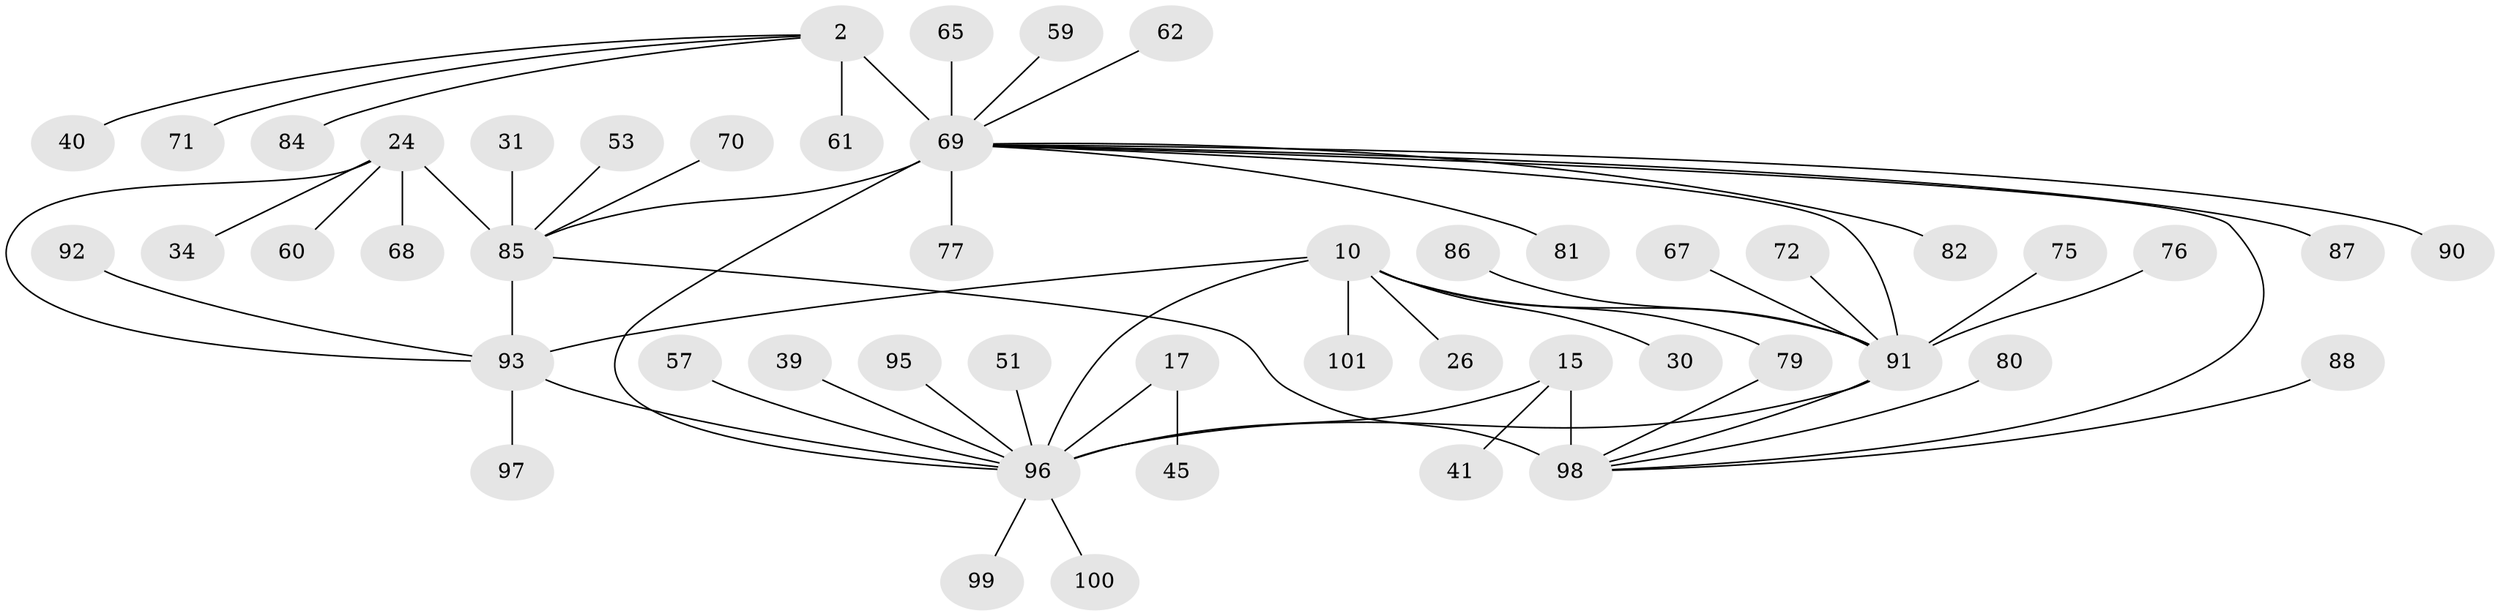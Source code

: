 // original degree distribution, {8: 0.039603960396039604, 4: 0.019801980198019802, 10: 0.0297029702970297, 13: 0.009900990099009901, 7: 0.0297029702970297, 5: 0.04950495049504951, 11: 0.019801980198019802, 6: 0.0297029702970297, 9: 0.009900990099009901, 12: 0.009900990099009901, 1: 0.5643564356435643, 2: 0.15841584158415842, 3: 0.0297029702970297}
// Generated by graph-tools (version 1.1) at 2025/55/03/09/25 04:55:11]
// undirected, 50 vertices, 58 edges
graph export_dot {
graph [start="1"]
  node [color=gray90,style=filled];
  2 [super="+1"];
  10 [super="+9"];
  15 [super="+14"];
  17 [super="+16"];
  24 [super="+21"];
  26;
  30;
  31;
  34;
  39;
  40;
  41;
  45 [super="+42"];
  51;
  53;
  57;
  59;
  60;
  61;
  62;
  65;
  67 [super="+44"];
  68;
  69 [super="+35+5+55+36+46+49"];
  70;
  71;
  72;
  75;
  76;
  77;
  79 [super="+52"];
  80;
  81;
  82;
  84 [super="+78"];
  85 [super="+25"];
  86;
  87;
  88 [super="+58"];
  90;
  91 [super="+8+28+38+66+83"];
  92;
  93 [super="+32+47+50"];
  95 [super="+89"];
  96 [super="+74+20+27"];
  97 [super="+43"];
  98 [super="+64+11+29+13+37+54+63+73"];
  99 [super="+94"];
  100;
  101;
  2 -- 71;
  2 -- 40;
  2 -- 61;
  2 -- 84;
  2 -- 69 [weight=6];
  10 -- 91 [weight=6];
  10 -- 101;
  10 -- 79;
  10 -- 26;
  10 -- 93 [weight=2];
  10 -- 30;
  10 -- 96;
  15 -- 41;
  15 -- 98 [weight=6];
  15 -- 96;
  17 -- 45;
  17 -- 96 [weight=6];
  24 -- 34;
  24 -- 60;
  24 -- 68;
  24 -- 93 [weight=2];
  24 -- 85 [weight=4];
  31 -- 85;
  39 -- 96;
  51 -- 96;
  53 -- 85;
  57 -- 96;
  59 -- 69;
  62 -- 69;
  65 -- 69;
  67 -- 91;
  69 -- 77;
  69 -- 81;
  69 -- 82;
  69 -- 85 [weight=2];
  69 -- 87;
  69 -- 90;
  69 -- 91 [weight=2];
  69 -- 98;
  69 -- 96 [weight=3];
  70 -- 85;
  72 -- 91;
  75 -- 91;
  76 -- 91;
  79 -- 98;
  80 -- 98;
  85 -- 93 [weight=2];
  85 -- 98;
  86 -- 91;
  88 -- 98;
  91 -- 98;
  91 -- 96;
  92 -- 93;
  93 -- 97;
  93 -- 96 [weight=2];
  95 -- 96;
  96 -- 99;
  96 -- 100;
}
